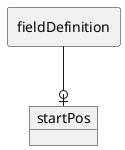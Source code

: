 @startuml
allowmixing
skinparam linetype ortho

rectangle "fieldDefinition" as p1
object "startPos" as e
p1 --o| e
@enduml
